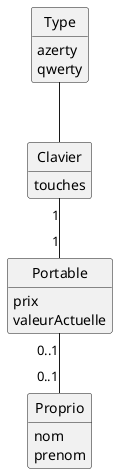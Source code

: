 @startuml

hide circle
hide empty attributes
hide empty methods

class Portable{
  prix
  valeurActuelle
  }

class Clavier{
  touches
  }

class Type{
  azerty
  qwerty
  }

class P as "Proprio"{
  nom
  prenom
}

Clavier "1" -- "1" Portable
Clavier -up- Type
Portable "0..1" -- "0..1" P

@enduml
